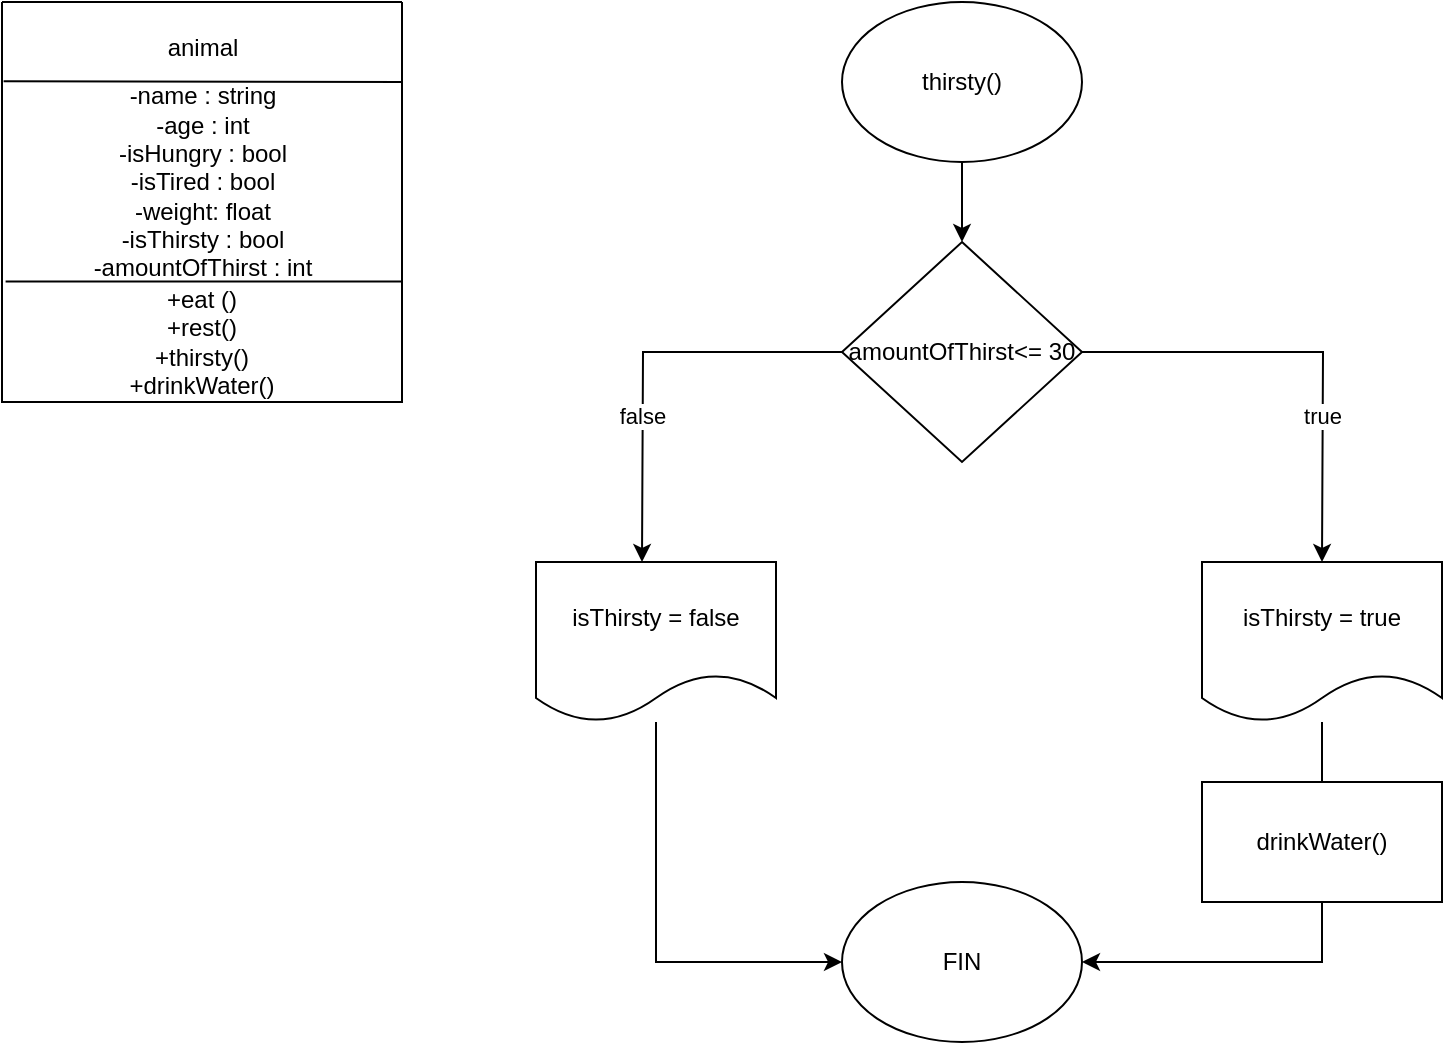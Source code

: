 <mxfile version="24.3.0" type="device">
  <diagram name="Página-1" id="RCS_XPsmTBYkPB5Xo3wc">
    <mxGraphModel dx="1657" dy="518" grid="1" gridSize="10" guides="1" tooltips="1" connect="1" arrows="1" fold="1" page="1" pageScale="1" pageWidth="827" pageHeight="1169" math="0" shadow="0">
      <root>
        <mxCell id="0" />
        <mxCell id="1" parent="0" />
        <mxCell id="f9SKY2u6WwKGhtqX_Ii7-6" value="" style="swimlane;startSize=0;" vertex="1" parent="1">
          <mxGeometry x="-800" y="40" width="200" height="200" as="geometry" />
        </mxCell>
        <mxCell id="f9SKY2u6WwKGhtqX_Ii7-8" value="animal" style="text;html=1;align=center;verticalAlign=middle;resizable=0;points=[];autosize=1;strokeColor=none;fillColor=none;" vertex="1" parent="f9SKY2u6WwKGhtqX_Ii7-6">
          <mxGeometry x="70" y="8" width="60" height="30" as="geometry" />
        </mxCell>
        <mxCell id="f9SKY2u6WwKGhtqX_Ii7-10" value="-name : string&lt;div&gt;-age : int&lt;br&gt;&lt;div&gt;-isHungry : bool&lt;/div&gt;&lt;div&gt;-isTired : bool&lt;br&gt;-weight: float&lt;/div&gt;&lt;/div&gt;&lt;div&gt;-isThirsty : bool&lt;/div&gt;&lt;div&gt;-amountOfThirst : int&lt;/div&gt;" style="text;html=1;align=center;verticalAlign=middle;resizable=0;points=[];autosize=1;strokeColor=none;fillColor=none;" vertex="1" parent="f9SKY2u6WwKGhtqX_Ii7-6">
          <mxGeometry x="35" y="35" width="130" height="110" as="geometry" />
        </mxCell>
        <mxCell id="f9SKY2u6WwKGhtqX_Ii7-15" value="+eat ()&lt;div&gt;+rest()&lt;/div&gt;&lt;div&gt;+thirsty()&lt;/div&gt;&lt;div&gt;+drinkWater()&lt;/div&gt;" style="text;html=1;align=center;verticalAlign=middle;whiteSpace=wrap;rounded=0;" vertex="1" parent="f9SKY2u6WwKGhtqX_Ii7-6">
          <mxGeometry y="140" width="200" height="60" as="geometry" />
        </mxCell>
        <mxCell id="f9SKY2u6WwKGhtqX_Ii7-7" value="" style="endArrow=none;html=1;rounded=0;exitX=0.004;exitY=0.198;exitDx=0;exitDy=0;exitPerimeter=0;entryX=1;entryY=0.2;entryDx=0;entryDy=0;entryPerimeter=0;" edge="1" parent="1" source="f9SKY2u6WwKGhtqX_Ii7-6" target="f9SKY2u6WwKGhtqX_Ii7-6">
          <mxGeometry width="50" height="50" relative="1" as="geometry">
            <mxPoint x="-720" y="120" as="sourcePoint" />
            <mxPoint x="-670" y="70" as="targetPoint" />
          </mxGeometry>
        </mxCell>
        <mxCell id="f9SKY2u6WwKGhtqX_Ii7-14" value="" style="endArrow=none;html=1;rounded=0;exitX=0.009;exitY=0.699;exitDx=0;exitDy=0;exitPerimeter=0;entryX=1.002;entryY=0.699;entryDx=0;entryDy=0;entryPerimeter=0;" edge="1" parent="1" source="f9SKY2u6WwKGhtqX_Ii7-6" target="f9SKY2u6WwKGhtqX_Ii7-6">
          <mxGeometry width="50" height="50" relative="1" as="geometry">
            <mxPoint x="-780" y="200" as="sourcePoint" />
            <mxPoint x="-730" y="150" as="targetPoint" />
          </mxGeometry>
        </mxCell>
        <mxCell id="f9SKY2u6WwKGhtqX_Ii7-17" style="edgeStyle=orthogonalEdgeStyle;rounded=0;orthogonalLoop=1;jettySize=auto;html=1;" edge="1" parent="1" source="f9SKY2u6WwKGhtqX_Ii7-16">
          <mxGeometry relative="1" as="geometry">
            <mxPoint x="-320" y="160" as="targetPoint" />
          </mxGeometry>
        </mxCell>
        <mxCell id="f9SKY2u6WwKGhtqX_Ii7-16" value="thirsty()" style="ellipse;whiteSpace=wrap;html=1;" vertex="1" parent="1">
          <mxGeometry x="-380" y="40" width="120" height="80" as="geometry" />
        </mxCell>
        <mxCell id="f9SKY2u6WwKGhtqX_Ii7-21" style="edgeStyle=orthogonalEdgeStyle;rounded=0;orthogonalLoop=1;jettySize=auto;html=1;" edge="1" parent="1" source="f9SKY2u6WwKGhtqX_Ii7-19">
          <mxGeometry relative="1" as="geometry">
            <mxPoint x="-480" y="320" as="targetPoint" />
          </mxGeometry>
        </mxCell>
        <mxCell id="f9SKY2u6WwKGhtqX_Ii7-27" value="false" style="edgeLabel;html=1;align=center;verticalAlign=middle;resizable=0;points=[];" vertex="1" connectable="0" parent="f9SKY2u6WwKGhtqX_Ii7-21">
          <mxGeometry x="0.283" y="-1" relative="1" as="geometry">
            <mxPoint as="offset" />
          </mxGeometry>
        </mxCell>
        <mxCell id="f9SKY2u6WwKGhtqX_Ii7-22" style="edgeStyle=orthogonalEdgeStyle;rounded=0;orthogonalLoop=1;jettySize=auto;html=1;" edge="1" parent="1" source="f9SKY2u6WwKGhtqX_Ii7-19">
          <mxGeometry relative="1" as="geometry">
            <mxPoint x="-140" y="320" as="targetPoint" />
          </mxGeometry>
        </mxCell>
        <mxCell id="f9SKY2u6WwKGhtqX_Ii7-23" value="true" style="edgeLabel;html=1;align=center;verticalAlign=middle;resizable=0;points=[];" vertex="1" connectable="0" parent="f9SKY2u6WwKGhtqX_Ii7-22">
          <mxGeometry x="0.351" y="-1" relative="1" as="geometry">
            <mxPoint as="offset" />
          </mxGeometry>
        </mxCell>
        <mxCell id="f9SKY2u6WwKGhtqX_Ii7-19" value="amountOfThirst&amp;lt;= 30" style="rhombus;whiteSpace=wrap;html=1;" vertex="1" parent="1">
          <mxGeometry x="-380" y="160" width="120" height="110" as="geometry" />
        </mxCell>
        <mxCell id="f9SKY2u6WwKGhtqX_Ii7-31" style="edgeStyle=orthogonalEdgeStyle;rounded=0;orthogonalLoop=1;jettySize=auto;html=1;" edge="1" parent="1" source="f9SKY2u6WwKGhtqX_Ii7-24">
          <mxGeometry relative="1" as="geometry">
            <mxPoint x="-140" y="450" as="targetPoint" />
          </mxGeometry>
        </mxCell>
        <mxCell id="f9SKY2u6WwKGhtqX_Ii7-24" value="isThirsty = true" style="shape=document;whiteSpace=wrap;html=1;boundedLbl=1;" vertex="1" parent="1">
          <mxGeometry x="-200" y="320" width="120" height="80" as="geometry" />
        </mxCell>
        <mxCell id="f9SKY2u6WwKGhtqX_Ii7-28" style="edgeStyle=orthogonalEdgeStyle;rounded=0;orthogonalLoop=1;jettySize=auto;html=1;" edge="1" parent="1" source="f9SKY2u6WwKGhtqX_Ii7-26" target="f9SKY2u6WwKGhtqX_Ii7-29">
          <mxGeometry relative="1" as="geometry">
            <mxPoint x="-370" y="520" as="targetPoint" />
            <Array as="points">
              <mxPoint x="-473" y="520" />
              <mxPoint x="-390" y="520" />
            </Array>
          </mxGeometry>
        </mxCell>
        <mxCell id="f9SKY2u6WwKGhtqX_Ii7-26" value="isThirsty = false" style="shape=document;whiteSpace=wrap;html=1;boundedLbl=1;" vertex="1" parent="1">
          <mxGeometry x="-533" y="320" width="120" height="80" as="geometry" />
        </mxCell>
        <mxCell id="f9SKY2u6WwKGhtqX_Ii7-29" value="FIN" style="ellipse;whiteSpace=wrap;html=1;" vertex="1" parent="1">
          <mxGeometry x="-380" y="480" width="120" height="80" as="geometry" />
        </mxCell>
        <mxCell id="f9SKY2u6WwKGhtqX_Ii7-33" style="edgeStyle=orthogonalEdgeStyle;rounded=0;orthogonalLoop=1;jettySize=auto;html=1;entryX=1;entryY=0.5;entryDx=0;entryDy=0;" edge="1" parent="1" source="f9SKY2u6WwKGhtqX_Ii7-32" target="f9SKY2u6WwKGhtqX_Ii7-29">
          <mxGeometry relative="1" as="geometry">
            <mxPoint x="-200" y="540" as="targetPoint" />
            <Array as="points">
              <mxPoint x="-140" y="520" />
            </Array>
          </mxGeometry>
        </mxCell>
        <mxCell id="f9SKY2u6WwKGhtqX_Ii7-32" value="drinkWater()" style="rounded=0;whiteSpace=wrap;html=1;" vertex="1" parent="1">
          <mxGeometry x="-200" y="430" width="120" height="60" as="geometry" />
        </mxCell>
      </root>
    </mxGraphModel>
  </diagram>
</mxfile>
